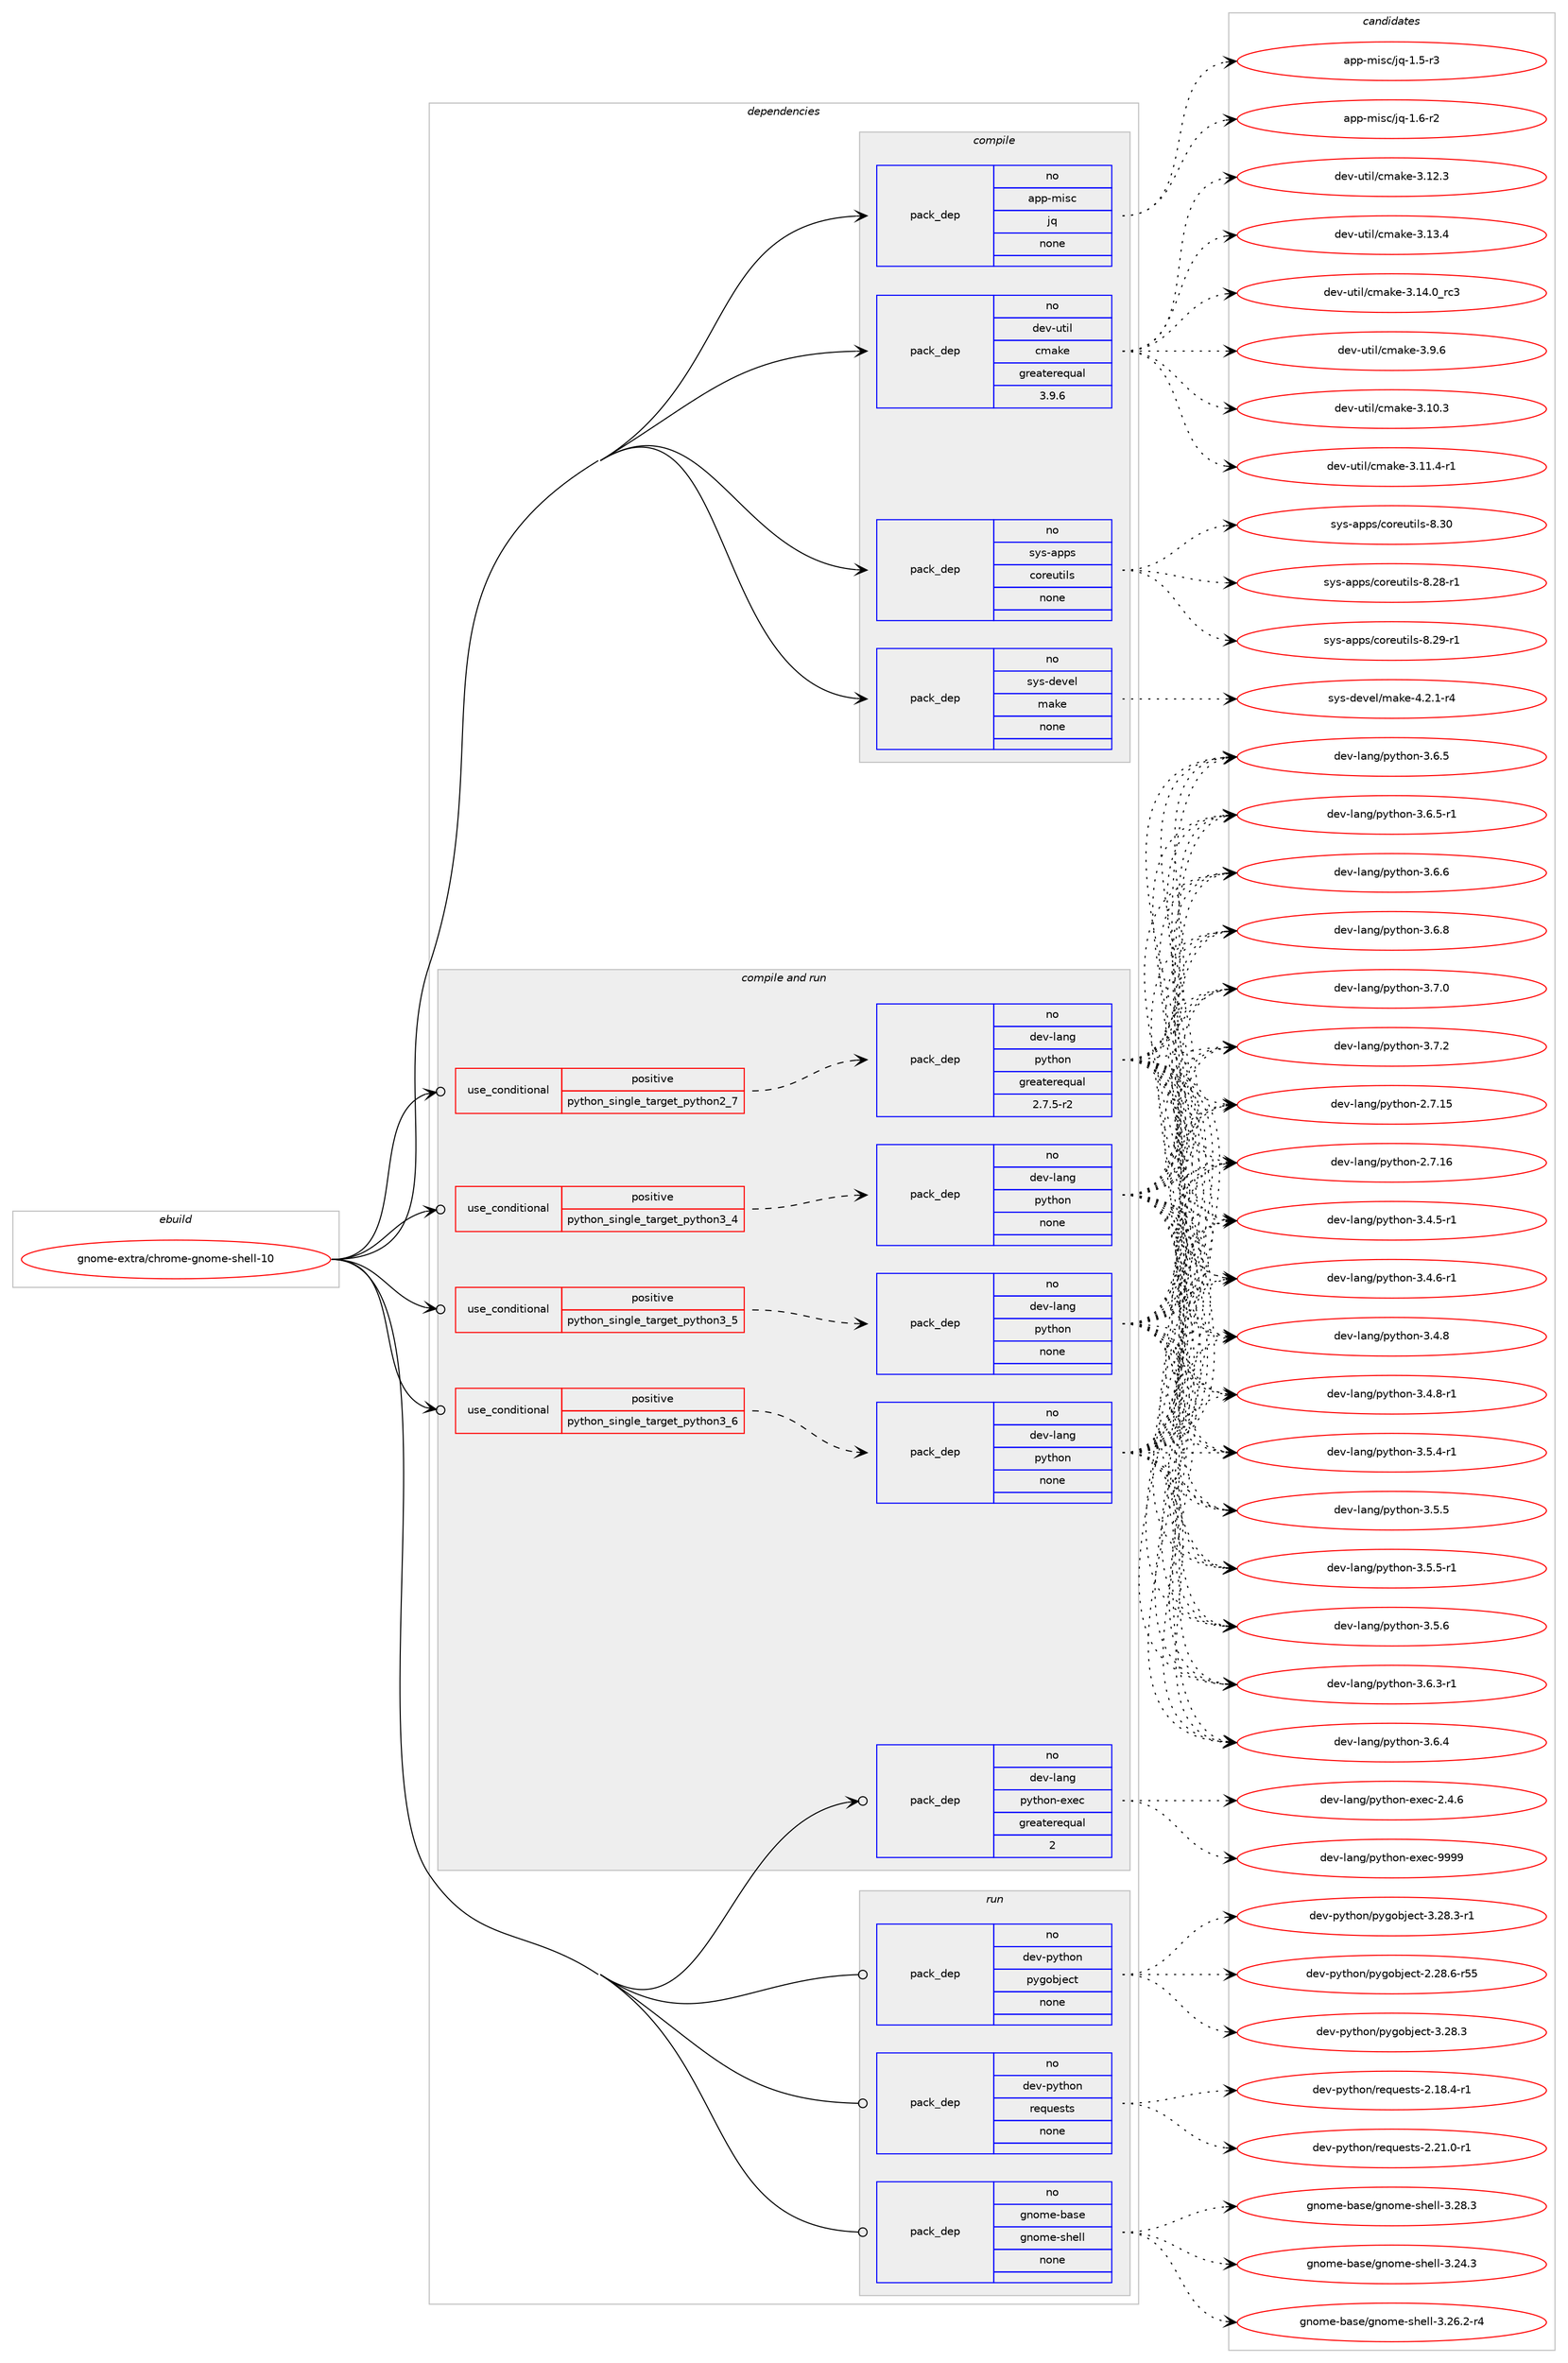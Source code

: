 digraph prolog {

# *************
# Graph options
# *************

newrank=true;
concentrate=true;
compound=true;
graph [rankdir=LR,fontname=Helvetica,fontsize=10,ranksep=1.5];#, ranksep=2.5, nodesep=0.2];
edge  [arrowhead=vee];
node  [fontname=Helvetica,fontsize=10];

# **********
# The ebuild
# **********

subgraph cluster_leftcol {
color=gray;
rank=same;
label=<<i>ebuild</i>>;
id [label="gnome-extra/chrome-gnome-shell-10", color=red, width=4, href="../gnome-extra/chrome-gnome-shell-10.svg"];
}

# ****************
# The dependencies
# ****************

subgraph cluster_midcol {
color=gray;
label=<<i>dependencies</i>>;
subgraph cluster_compile {
fillcolor="#eeeeee";
style=filled;
label=<<i>compile</i>>;
subgraph pack1113098 {
dependency1565004 [label=<<TABLE BORDER="0" CELLBORDER="1" CELLSPACING="0" CELLPADDING="4" WIDTH="220"><TR><TD ROWSPAN="6" CELLPADDING="30">pack_dep</TD></TR><TR><TD WIDTH="110">no</TD></TR><TR><TD>app-misc</TD></TR><TR><TD>jq</TD></TR><TR><TD>none</TD></TR><TR><TD></TD></TR></TABLE>>, shape=none, color=blue];
}
id:e -> dependency1565004:w [weight=20,style="solid",arrowhead="vee"];
subgraph pack1113099 {
dependency1565005 [label=<<TABLE BORDER="0" CELLBORDER="1" CELLSPACING="0" CELLPADDING="4" WIDTH="220"><TR><TD ROWSPAN="6" CELLPADDING="30">pack_dep</TD></TR><TR><TD WIDTH="110">no</TD></TR><TR><TD>dev-util</TD></TR><TR><TD>cmake</TD></TR><TR><TD>greaterequal</TD></TR><TR><TD>3.9.6</TD></TR></TABLE>>, shape=none, color=blue];
}
id:e -> dependency1565005:w [weight=20,style="solid",arrowhead="vee"];
subgraph pack1113100 {
dependency1565006 [label=<<TABLE BORDER="0" CELLBORDER="1" CELLSPACING="0" CELLPADDING="4" WIDTH="220"><TR><TD ROWSPAN="6" CELLPADDING="30">pack_dep</TD></TR><TR><TD WIDTH="110">no</TD></TR><TR><TD>sys-apps</TD></TR><TR><TD>coreutils</TD></TR><TR><TD>none</TD></TR><TR><TD></TD></TR></TABLE>>, shape=none, color=blue];
}
id:e -> dependency1565006:w [weight=20,style="solid",arrowhead="vee"];
subgraph pack1113101 {
dependency1565007 [label=<<TABLE BORDER="0" CELLBORDER="1" CELLSPACING="0" CELLPADDING="4" WIDTH="220"><TR><TD ROWSPAN="6" CELLPADDING="30">pack_dep</TD></TR><TR><TD WIDTH="110">no</TD></TR><TR><TD>sys-devel</TD></TR><TR><TD>make</TD></TR><TR><TD>none</TD></TR><TR><TD></TD></TR></TABLE>>, shape=none, color=blue];
}
id:e -> dependency1565007:w [weight=20,style="solid",arrowhead="vee"];
}
subgraph cluster_compileandrun {
fillcolor="#eeeeee";
style=filled;
label=<<i>compile and run</i>>;
subgraph cond427732 {
dependency1565008 [label=<<TABLE BORDER="0" CELLBORDER="1" CELLSPACING="0" CELLPADDING="4"><TR><TD ROWSPAN="3" CELLPADDING="10">use_conditional</TD></TR><TR><TD>positive</TD></TR><TR><TD>python_single_target_python2_7</TD></TR></TABLE>>, shape=none, color=red];
subgraph pack1113102 {
dependency1565009 [label=<<TABLE BORDER="0" CELLBORDER="1" CELLSPACING="0" CELLPADDING="4" WIDTH="220"><TR><TD ROWSPAN="6" CELLPADDING="30">pack_dep</TD></TR><TR><TD WIDTH="110">no</TD></TR><TR><TD>dev-lang</TD></TR><TR><TD>python</TD></TR><TR><TD>greaterequal</TD></TR><TR><TD>2.7.5-r2</TD></TR></TABLE>>, shape=none, color=blue];
}
dependency1565008:e -> dependency1565009:w [weight=20,style="dashed",arrowhead="vee"];
}
id:e -> dependency1565008:w [weight=20,style="solid",arrowhead="odotvee"];
subgraph cond427733 {
dependency1565010 [label=<<TABLE BORDER="0" CELLBORDER="1" CELLSPACING="0" CELLPADDING="4"><TR><TD ROWSPAN="3" CELLPADDING="10">use_conditional</TD></TR><TR><TD>positive</TD></TR><TR><TD>python_single_target_python3_4</TD></TR></TABLE>>, shape=none, color=red];
subgraph pack1113103 {
dependency1565011 [label=<<TABLE BORDER="0" CELLBORDER="1" CELLSPACING="0" CELLPADDING="4" WIDTH="220"><TR><TD ROWSPAN="6" CELLPADDING="30">pack_dep</TD></TR><TR><TD WIDTH="110">no</TD></TR><TR><TD>dev-lang</TD></TR><TR><TD>python</TD></TR><TR><TD>none</TD></TR><TR><TD></TD></TR></TABLE>>, shape=none, color=blue];
}
dependency1565010:e -> dependency1565011:w [weight=20,style="dashed",arrowhead="vee"];
}
id:e -> dependency1565010:w [weight=20,style="solid",arrowhead="odotvee"];
subgraph cond427734 {
dependency1565012 [label=<<TABLE BORDER="0" CELLBORDER="1" CELLSPACING="0" CELLPADDING="4"><TR><TD ROWSPAN="3" CELLPADDING="10">use_conditional</TD></TR><TR><TD>positive</TD></TR><TR><TD>python_single_target_python3_5</TD></TR></TABLE>>, shape=none, color=red];
subgraph pack1113104 {
dependency1565013 [label=<<TABLE BORDER="0" CELLBORDER="1" CELLSPACING="0" CELLPADDING="4" WIDTH="220"><TR><TD ROWSPAN="6" CELLPADDING="30">pack_dep</TD></TR><TR><TD WIDTH="110">no</TD></TR><TR><TD>dev-lang</TD></TR><TR><TD>python</TD></TR><TR><TD>none</TD></TR><TR><TD></TD></TR></TABLE>>, shape=none, color=blue];
}
dependency1565012:e -> dependency1565013:w [weight=20,style="dashed",arrowhead="vee"];
}
id:e -> dependency1565012:w [weight=20,style="solid",arrowhead="odotvee"];
subgraph cond427735 {
dependency1565014 [label=<<TABLE BORDER="0" CELLBORDER="1" CELLSPACING="0" CELLPADDING="4"><TR><TD ROWSPAN="3" CELLPADDING="10">use_conditional</TD></TR><TR><TD>positive</TD></TR><TR><TD>python_single_target_python3_6</TD></TR></TABLE>>, shape=none, color=red];
subgraph pack1113105 {
dependency1565015 [label=<<TABLE BORDER="0" CELLBORDER="1" CELLSPACING="0" CELLPADDING="4" WIDTH="220"><TR><TD ROWSPAN="6" CELLPADDING="30">pack_dep</TD></TR><TR><TD WIDTH="110">no</TD></TR><TR><TD>dev-lang</TD></TR><TR><TD>python</TD></TR><TR><TD>none</TD></TR><TR><TD></TD></TR></TABLE>>, shape=none, color=blue];
}
dependency1565014:e -> dependency1565015:w [weight=20,style="dashed",arrowhead="vee"];
}
id:e -> dependency1565014:w [weight=20,style="solid",arrowhead="odotvee"];
subgraph pack1113106 {
dependency1565016 [label=<<TABLE BORDER="0" CELLBORDER="1" CELLSPACING="0" CELLPADDING="4" WIDTH="220"><TR><TD ROWSPAN="6" CELLPADDING="30">pack_dep</TD></TR><TR><TD WIDTH="110">no</TD></TR><TR><TD>dev-lang</TD></TR><TR><TD>python-exec</TD></TR><TR><TD>greaterequal</TD></TR><TR><TD>2</TD></TR></TABLE>>, shape=none, color=blue];
}
id:e -> dependency1565016:w [weight=20,style="solid",arrowhead="odotvee"];
}
subgraph cluster_run {
fillcolor="#eeeeee";
style=filled;
label=<<i>run</i>>;
subgraph pack1113107 {
dependency1565017 [label=<<TABLE BORDER="0" CELLBORDER="1" CELLSPACING="0" CELLPADDING="4" WIDTH="220"><TR><TD ROWSPAN="6" CELLPADDING="30">pack_dep</TD></TR><TR><TD WIDTH="110">no</TD></TR><TR><TD>dev-python</TD></TR><TR><TD>pygobject</TD></TR><TR><TD>none</TD></TR><TR><TD></TD></TR></TABLE>>, shape=none, color=blue];
}
id:e -> dependency1565017:w [weight=20,style="solid",arrowhead="odot"];
subgraph pack1113108 {
dependency1565018 [label=<<TABLE BORDER="0" CELLBORDER="1" CELLSPACING="0" CELLPADDING="4" WIDTH="220"><TR><TD ROWSPAN="6" CELLPADDING="30">pack_dep</TD></TR><TR><TD WIDTH="110">no</TD></TR><TR><TD>dev-python</TD></TR><TR><TD>requests</TD></TR><TR><TD>none</TD></TR><TR><TD></TD></TR></TABLE>>, shape=none, color=blue];
}
id:e -> dependency1565018:w [weight=20,style="solid",arrowhead="odot"];
subgraph pack1113109 {
dependency1565019 [label=<<TABLE BORDER="0" CELLBORDER="1" CELLSPACING="0" CELLPADDING="4" WIDTH="220"><TR><TD ROWSPAN="6" CELLPADDING="30">pack_dep</TD></TR><TR><TD WIDTH="110">no</TD></TR><TR><TD>gnome-base</TD></TR><TR><TD>gnome-shell</TD></TR><TR><TD>none</TD></TR><TR><TD></TD></TR></TABLE>>, shape=none, color=blue];
}
id:e -> dependency1565019:w [weight=20,style="solid",arrowhead="odot"];
}
}

# **************
# The candidates
# **************

subgraph cluster_choices {
rank=same;
color=gray;
label=<<i>candidates</i>>;

subgraph choice1113098 {
color=black;
nodesep=1;
choice97112112451091051159947106113454946534511451 [label="app-misc/jq-1.5-r3", color=red, width=4,href="../app-misc/jq-1.5-r3.svg"];
choice97112112451091051159947106113454946544511450 [label="app-misc/jq-1.6-r2", color=red, width=4,href="../app-misc/jq-1.6-r2.svg"];
dependency1565004:e -> choice97112112451091051159947106113454946534511451:w [style=dotted,weight="100"];
dependency1565004:e -> choice97112112451091051159947106113454946544511450:w [style=dotted,weight="100"];
}
subgraph choice1113099 {
color=black;
nodesep=1;
choice1001011184511711610510847991099710710145514649484651 [label="dev-util/cmake-3.10.3", color=red, width=4,href="../dev-util/cmake-3.10.3.svg"];
choice10010111845117116105108479910997107101455146494946524511449 [label="dev-util/cmake-3.11.4-r1", color=red, width=4,href="../dev-util/cmake-3.11.4-r1.svg"];
choice1001011184511711610510847991099710710145514649504651 [label="dev-util/cmake-3.12.3", color=red, width=4,href="../dev-util/cmake-3.12.3.svg"];
choice1001011184511711610510847991099710710145514649514652 [label="dev-util/cmake-3.13.4", color=red, width=4,href="../dev-util/cmake-3.13.4.svg"];
choice1001011184511711610510847991099710710145514649524648951149951 [label="dev-util/cmake-3.14.0_rc3", color=red, width=4,href="../dev-util/cmake-3.14.0_rc3.svg"];
choice10010111845117116105108479910997107101455146574654 [label="dev-util/cmake-3.9.6", color=red, width=4,href="../dev-util/cmake-3.9.6.svg"];
dependency1565005:e -> choice1001011184511711610510847991099710710145514649484651:w [style=dotted,weight="100"];
dependency1565005:e -> choice10010111845117116105108479910997107101455146494946524511449:w [style=dotted,weight="100"];
dependency1565005:e -> choice1001011184511711610510847991099710710145514649504651:w [style=dotted,weight="100"];
dependency1565005:e -> choice1001011184511711610510847991099710710145514649514652:w [style=dotted,weight="100"];
dependency1565005:e -> choice1001011184511711610510847991099710710145514649524648951149951:w [style=dotted,weight="100"];
dependency1565005:e -> choice10010111845117116105108479910997107101455146574654:w [style=dotted,weight="100"];
}
subgraph choice1113100 {
color=black;
nodesep=1;
choice1151211154597112112115479911111410111711610510811545564650564511449 [label="sys-apps/coreutils-8.28-r1", color=red, width=4,href="../sys-apps/coreutils-8.28-r1.svg"];
choice1151211154597112112115479911111410111711610510811545564650574511449 [label="sys-apps/coreutils-8.29-r1", color=red, width=4,href="../sys-apps/coreutils-8.29-r1.svg"];
choice115121115459711211211547991111141011171161051081154556465148 [label="sys-apps/coreutils-8.30", color=red, width=4,href="../sys-apps/coreutils-8.30.svg"];
dependency1565006:e -> choice1151211154597112112115479911111410111711610510811545564650564511449:w [style=dotted,weight="100"];
dependency1565006:e -> choice1151211154597112112115479911111410111711610510811545564650574511449:w [style=dotted,weight="100"];
dependency1565006:e -> choice115121115459711211211547991111141011171161051081154556465148:w [style=dotted,weight="100"];
}
subgraph choice1113101 {
color=black;
nodesep=1;
choice1151211154510010111810110847109971071014552465046494511452 [label="sys-devel/make-4.2.1-r4", color=red, width=4,href="../sys-devel/make-4.2.1-r4.svg"];
dependency1565007:e -> choice1151211154510010111810110847109971071014552465046494511452:w [style=dotted,weight="100"];
}
subgraph choice1113102 {
color=black;
nodesep=1;
choice10010111845108971101034711212111610411111045504655464953 [label="dev-lang/python-2.7.15", color=red, width=4,href="../dev-lang/python-2.7.15.svg"];
choice10010111845108971101034711212111610411111045504655464954 [label="dev-lang/python-2.7.16", color=red, width=4,href="../dev-lang/python-2.7.16.svg"];
choice1001011184510897110103471121211161041111104551465246534511449 [label="dev-lang/python-3.4.5-r1", color=red, width=4,href="../dev-lang/python-3.4.5-r1.svg"];
choice1001011184510897110103471121211161041111104551465246544511449 [label="dev-lang/python-3.4.6-r1", color=red, width=4,href="../dev-lang/python-3.4.6-r1.svg"];
choice100101118451089711010347112121116104111110455146524656 [label="dev-lang/python-3.4.8", color=red, width=4,href="../dev-lang/python-3.4.8.svg"];
choice1001011184510897110103471121211161041111104551465246564511449 [label="dev-lang/python-3.4.8-r1", color=red, width=4,href="../dev-lang/python-3.4.8-r1.svg"];
choice1001011184510897110103471121211161041111104551465346524511449 [label="dev-lang/python-3.5.4-r1", color=red, width=4,href="../dev-lang/python-3.5.4-r1.svg"];
choice100101118451089711010347112121116104111110455146534653 [label="dev-lang/python-3.5.5", color=red, width=4,href="../dev-lang/python-3.5.5.svg"];
choice1001011184510897110103471121211161041111104551465346534511449 [label="dev-lang/python-3.5.5-r1", color=red, width=4,href="../dev-lang/python-3.5.5-r1.svg"];
choice100101118451089711010347112121116104111110455146534654 [label="dev-lang/python-3.5.6", color=red, width=4,href="../dev-lang/python-3.5.6.svg"];
choice1001011184510897110103471121211161041111104551465446514511449 [label="dev-lang/python-3.6.3-r1", color=red, width=4,href="../dev-lang/python-3.6.3-r1.svg"];
choice100101118451089711010347112121116104111110455146544652 [label="dev-lang/python-3.6.4", color=red, width=4,href="../dev-lang/python-3.6.4.svg"];
choice100101118451089711010347112121116104111110455146544653 [label="dev-lang/python-3.6.5", color=red, width=4,href="../dev-lang/python-3.6.5.svg"];
choice1001011184510897110103471121211161041111104551465446534511449 [label="dev-lang/python-3.6.5-r1", color=red, width=4,href="../dev-lang/python-3.6.5-r1.svg"];
choice100101118451089711010347112121116104111110455146544654 [label="dev-lang/python-3.6.6", color=red, width=4,href="../dev-lang/python-3.6.6.svg"];
choice100101118451089711010347112121116104111110455146544656 [label="dev-lang/python-3.6.8", color=red, width=4,href="../dev-lang/python-3.6.8.svg"];
choice100101118451089711010347112121116104111110455146554648 [label="dev-lang/python-3.7.0", color=red, width=4,href="../dev-lang/python-3.7.0.svg"];
choice100101118451089711010347112121116104111110455146554650 [label="dev-lang/python-3.7.2", color=red, width=4,href="../dev-lang/python-3.7.2.svg"];
dependency1565009:e -> choice10010111845108971101034711212111610411111045504655464953:w [style=dotted,weight="100"];
dependency1565009:e -> choice10010111845108971101034711212111610411111045504655464954:w [style=dotted,weight="100"];
dependency1565009:e -> choice1001011184510897110103471121211161041111104551465246534511449:w [style=dotted,weight="100"];
dependency1565009:e -> choice1001011184510897110103471121211161041111104551465246544511449:w [style=dotted,weight="100"];
dependency1565009:e -> choice100101118451089711010347112121116104111110455146524656:w [style=dotted,weight="100"];
dependency1565009:e -> choice1001011184510897110103471121211161041111104551465246564511449:w [style=dotted,weight="100"];
dependency1565009:e -> choice1001011184510897110103471121211161041111104551465346524511449:w [style=dotted,weight="100"];
dependency1565009:e -> choice100101118451089711010347112121116104111110455146534653:w [style=dotted,weight="100"];
dependency1565009:e -> choice1001011184510897110103471121211161041111104551465346534511449:w [style=dotted,weight="100"];
dependency1565009:e -> choice100101118451089711010347112121116104111110455146534654:w [style=dotted,weight="100"];
dependency1565009:e -> choice1001011184510897110103471121211161041111104551465446514511449:w [style=dotted,weight="100"];
dependency1565009:e -> choice100101118451089711010347112121116104111110455146544652:w [style=dotted,weight="100"];
dependency1565009:e -> choice100101118451089711010347112121116104111110455146544653:w [style=dotted,weight="100"];
dependency1565009:e -> choice1001011184510897110103471121211161041111104551465446534511449:w [style=dotted,weight="100"];
dependency1565009:e -> choice100101118451089711010347112121116104111110455146544654:w [style=dotted,weight="100"];
dependency1565009:e -> choice100101118451089711010347112121116104111110455146544656:w [style=dotted,weight="100"];
dependency1565009:e -> choice100101118451089711010347112121116104111110455146554648:w [style=dotted,weight="100"];
dependency1565009:e -> choice100101118451089711010347112121116104111110455146554650:w [style=dotted,weight="100"];
}
subgraph choice1113103 {
color=black;
nodesep=1;
choice10010111845108971101034711212111610411111045504655464953 [label="dev-lang/python-2.7.15", color=red, width=4,href="../dev-lang/python-2.7.15.svg"];
choice10010111845108971101034711212111610411111045504655464954 [label="dev-lang/python-2.7.16", color=red, width=4,href="../dev-lang/python-2.7.16.svg"];
choice1001011184510897110103471121211161041111104551465246534511449 [label="dev-lang/python-3.4.5-r1", color=red, width=4,href="../dev-lang/python-3.4.5-r1.svg"];
choice1001011184510897110103471121211161041111104551465246544511449 [label="dev-lang/python-3.4.6-r1", color=red, width=4,href="../dev-lang/python-3.4.6-r1.svg"];
choice100101118451089711010347112121116104111110455146524656 [label="dev-lang/python-3.4.8", color=red, width=4,href="../dev-lang/python-3.4.8.svg"];
choice1001011184510897110103471121211161041111104551465246564511449 [label="dev-lang/python-3.4.8-r1", color=red, width=4,href="../dev-lang/python-3.4.8-r1.svg"];
choice1001011184510897110103471121211161041111104551465346524511449 [label="dev-lang/python-3.5.4-r1", color=red, width=4,href="../dev-lang/python-3.5.4-r1.svg"];
choice100101118451089711010347112121116104111110455146534653 [label="dev-lang/python-3.5.5", color=red, width=4,href="../dev-lang/python-3.5.5.svg"];
choice1001011184510897110103471121211161041111104551465346534511449 [label="dev-lang/python-3.5.5-r1", color=red, width=4,href="../dev-lang/python-3.5.5-r1.svg"];
choice100101118451089711010347112121116104111110455146534654 [label="dev-lang/python-3.5.6", color=red, width=4,href="../dev-lang/python-3.5.6.svg"];
choice1001011184510897110103471121211161041111104551465446514511449 [label="dev-lang/python-3.6.3-r1", color=red, width=4,href="../dev-lang/python-3.6.3-r1.svg"];
choice100101118451089711010347112121116104111110455146544652 [label="dev-lang/python-3.6.4", color=red, width=4,href="../dev-lang/python-3.6.4.svg"];
choice100101118451089711010347112121116104111110455146544653 [label="dev-lang/python-3.6.5", color=red, width=4,href="../dev-lang/python-3.6.5.svg"];
choice1001011184510897110103471121211161041111104551465446534511449 [label="dev-lang/python-3.6.5-r1", color=red, width=4,href="../dev-lang/python-3.6.5-r1.svg"];
choice100101118451089711010347112121116104111110455146544654 [label="dev-lang/python-3.6.6", color=red, width=4,href="../dev-lang/python-3.6.6.svg"];
choice100101118451089711010347112121116104111110455146544656 [label="dev-lang/python-3.6.8", color=red, width=4,href="../dev-lang/python-3.6.8.svg"];
choice100101118451089711010347112121116104111110455146554648 [label="dev-lang/python-3.7.0", color=red, width=4,href="../dev-lang/python-3.7.0.svg"];
choice100101118451089711010347112121116104111110455146554650 [label="dev-lang/python-3.7.2", color=red, width=4,href="../dev-lang/python-3.7.2.svg"];
dependency1565011:e -> choice10010111845108971101034711212111610411111045504655464953:w [style=dotted,weight="100"];
dependency1565011:e -> choice10010111845108971101034711212111610411111045504655464954:w [style=dotted,weight="100"];
dependency1565011:e -> choice1001011184510897110103471121211161041111104551465246534511449:w [style=dotted,weight="100"];
dependency1565011:e -> choice1001011184510897110103471121211161041111104551465246544511449:w [style=dotted,weight="100"];
dependency1565011:e -> choice100101118451089711010347112121116104111110455146524656:w [style=dotted,weight="100"];
dependency1565011:e -> choice1001011184510897110103471121211161041111104551465246564511449:w [style=dotted,weight="100"];
dependency1565011:e -> choice1001011184510897110103471121211161041111104551465346524511449:w [style=dotted,weight="100"];
dependency1565011:e -> choice100101118451089711010347112121116104111110455146534653:w [style=dotted,weight="100"];
dependency1565011:e -> choice1001011184510897110103471121211161041111104551465346534511449:w [style=dotted,weight="100"];
dependency1565011:e -> choice100101118451089711010347112121116104111110455146534654:w [style=dotted,weight="100"];
dependency1565011:e -> choice1001011184510897110103471121211161041111104551465446514511449:w [style=dotted,weight="100"];
dependency1565011:e -> choice100101118451089711010347112121116104111110455146544652:w [style=dotted,weight="100"];
dependency1565011:e -> choice100101118451089711010347112121116104111110455146544653:w [style=dotted,weight="100"];
dependency1565011:e -> choice1001011184510897110103471121211161041111104551465446534511449:w [style=dotted,weight="100"];
dependency1565011:e -> choice100101118451089711010347112121116104111110455146544654:w [style=dotted,weight="100"];
dependency1565011:e -> choice100101118451089711010347112121116104111110455146544656:w [style=dotted,weight="100"];
dependency1565011:e -> choice100101118451089711010347112121116104111110455146554648:w [style=dotted,weight="100"];
dependency1565011:e -> choice100101118451089711010347112121116104111110455146554650:w [style=dotted,weight="100"];
}
subgraph choice1113104 {
color=black;
nodesep=1;
choice10010111845108971101034711212111610411111045504655464953 [label="dev-lang/python-2.7.15", color=red, width=4,href="../dev-lang/python-2.7.15.svg"];
choice10010111845108971101034711212111610411111045504655464954 [label="dev-lang/python-2.7.16", color=red, width=4,href="../dev-lang/python-2.7.16.svg"];
choice1001011184510897110103471121211161041111104551465246534511449 [label="dev-lang/python-3.4.5-r1", color=red, width=4,href="../dev-lang/python-3.4.5-r1.svg"];
choice1001011184510897110103471121211161041111104551465246544511449 [label="dev-lang/python-3.4.6-r1", color=red, width=4,href="../dev-lang/python-3.4.6-r1.svg"];
choice100101118451089711010347112121116104111110455146524656 [label="dev-lang/python-3.4.8", color=red, width=4,href="../dev-lang/python-3.4.8.svg"];
choice1001011184510897110103471121211161041111104551465246564511449 [label="dev-lang/python-3.4.8-r1", color=red, width=4,href="../dev-lang/python-3.4.8-r1.svg"];
choice1001011184510897110103471121211161041111104551465346524511449 [label="dev-lang/python-3.5.4-r1", color=red, width=4,href="../dev-lang/python-3.5.4-r1.svg"];
choice100101118451089711010347112121116104111110455146534653 [label="dev-lang/python-3.5.5", color=red, width=4,href="../dev-lang/python-3.5.5.svg"];
choice1001011184510897110103471121211161041111104551465346534511449 [label="dev-lang/python-3.5.5-r1", color=red, width=4,href="../dev-lang/python-3.5.5-r1.svg"];
choice100101118451089711010347112121116104111110455146534654 [label="dev-lang/python-3.5.6", color=red, width=4,href="../dev-lang/python-3.5.6.svg"];
choice1001011184510897110103471121211161041111104551465446514511449 [label="dev-lang/python-3.6.3-r1", color=red, width=4,href="../dev-lang/python-3.6.3-r1.svg"];
choice100101118451089711010347112121116104111110455146544652 [label="dev-lang/python-3.6.4", color=red, width=4,href="../dev-lang/python-3.6.4.svg"];
choice100101118451089711010347112121116104111110455146544653 [label="dev-lang/python-3.6.5", color=red, width=4,href="../dev-lang/python-3.6.5.svg"];
choice1001011184510897110103471121211161041111104551465446534511449 [label="dev-lang/python-3.6.5-r1", color=red, width=4,href="../dev-lang/python-3.6.5-r1.svg"];
choice100101118451089711010347112121116104111110455146544654 [label="dev-lang/python-3.6.6", color=red, width=4,href="../dev-lang/python-3.6.6.svg"];
choice100101118451089711010347112121116104111110455146544656 [label="dev-lang/python-3.6.8", color=red, width=4,href="../dev-lang/python-3.6.8.svg"];
choice100101118451089711010347112121116104111110455146554648 [label="dev-lang/python-3.7.0", color=red, width=4,href="../dev-lang/python-3.7.0.svg"];
choice100101118451089711010347112121116104111110455146554650 [label="dev-lang/python-3.7.2", color=red, width=4,href="../dev-lang/python-3.7.2.svg"];
dependency1565013:e -> choice10010111845108971101034711212111610411111045504655464953:w [style=dotted,weight="100"];
dependency1565013:e -> choice10010111845108971101034711212111610411111045504655464954:w [style=dotted,weight="100"];
dependency1565013:e -> choice1001011184510897110103471121211161041111104551465246534511449:w [style=dotted,weight="100"];
dependency1565013:e -> choice1001011184510897110103471121211161041111104551465246544511449:w [style=dotted,weight="100"];
dependency1565013:e -> choice100101118451089711010347112121116104111110455146524656:w [style=dotted,weight="100"];
dependency1565013:e -> choice1001011184510897110103471121211161041111104551465246564511449:w [style=dotted,weight="100"];
dependency1565013:e -> choice1001011184510897110103471121211161041111104551465346524511449:w [style=dotted,weight="100"];
dependency1565013:e -> choice100101118451089711010347112121116104111110455146534653:w [style=dotted,weight="100"];
dependency1565013:e -> choice1001011184510897110103471121211161041111104551465346534511449:w [style=dotted,weight="100"];
dependency1565013:e -> choice100101118451089711010347112121116104111110455146534654:w [style=dotted,weight="100"];
dependency1565013:e -> choice1001011184510897110103471121211161041111104551465446514511449:w [style=dotted,weight="100"];
dependency1565013:e -> choice100101118451089711010347112121116104111110455146544652:w [style=dotted,weight="100"];
dependency1565013:e -> choice100101118451089711010347112121116104111110455146544653:w [style=dotted,weight="100"];
dependency1565013:e -> choice1001011184510897110103471121211161041111104551465446534511449:w [style=dotted,weight="100"];
dependency1565013:e -> choice100101118451089711010347112121116104111110455146544654:w [style=dotted,weight="100"];
dependency1565013:e -> choice100101118451089711010347112121116104111110455146544656:w [style=dotted,weight="100"];
dependency1565013:e -> choice100101118451089711010347112121116104111110455146554648:w [style=dotted,weight="100"];
dependency1565013:e -> choice100101118451089711010347112121116104111110455146554650:w [style=dotted,weight="100"];
}
subgraph choice1113105 {
color=black;
nodesep=1;
choice10010111845108971101034711212111610411111045504655464953 [label="dev-lang/python-2.7.15", color=red, width=4,href="../dev-lang/python-2.7.15.svg"];
choice10010111845108971101034711212111610411111045504655464954 [label="dev-lang/python-2.7.16", color=red, width=4,href="../dev-lang/python-2.7.16.svg"];
choice1001011184510897110103471121211161041111104551465246534511449 [label="dev-lang/python-3.4.5-r1", color=red, width=4,href="../dev-lang/python-3.4.5-r1.svg"];
choice1001011184510897110103471121211161041111104551465246544511449 [label="dev-lang/python-3.4.6-r1", color=red, width=4,href="../dev-lang/python-3.4.6-r1.svg"];
choice100101118451089711010347112121116104111110455146524656 [label="dev-lang/python-3.4.8", color=red, width=4,href="../dev-lang/python-3.4.8.svg"];
choice1001011184510897110103471121211161041111104551465246564511449 [label="dev-lang/python-3.4.8-r1", color=red, width=4,href="../dev-lang/python-3.4.8-r1.svg"];
choice1001011184510897110103471121211161041111104551465346524511449 [label="dev-lang/python-3.5.4-r1", color=red, width=4,href="../dev-lang/python-3.5.4-r1.svg"];
choice100101118451089711010347112121116104111110455146534653 [label="dev-lang/python-3.5.5", color=red, width=4,href="../dev-lang/python-3.5.5.svg"];
choice1001011184510897110103471121211161041111104551465346534511449 [label="dev-lang/python-3.5.5-r1", color=red, width=4,href="../dev-lang/python-3.5.5-r1.svg"];
choice100101118451089711010347112121116104111110455146534654 [label="dev-lang/python-3.5.6", color=red, width=4,href="../dev-lang/python-3.5.6.svg"];
choice1001011184510897110103471121211161041111104551465446514511449 [label="dev-lang/python-3.6.3-r1", color=red, width=4,href="../dev-lang/python-3.6.3-r1.svg"];
choice100101118451089711010347112121116104111110455146544652 [label="dev-lang/python-3.6.4", color=red, width=4,href="../dev-lang/python-3.6.4.svg"];
choice100101118451089711010347112121116104111110455146544653 [label="dev-lang/python-3.6.5", color=red, width=4,href="../dev-lang/python-3.6.5.svg"];
choice1001011184510897110103471121211161041111104551465446534511449 [label="dev-lang/python-3.6.5-r1", color=red, width=4,href="../dev-lang/python-3.6.5-r1.svg"];
choice100101118451089711010347112121116104111110455146544654 [label="dev-lang/python-3.6.6", color=red, width=4,href="../dev-lang/python-3.6.6.svg"];
choice100101118451089711010347112121116104111110455146544656 [label="dev-lang/python-3.6.8", color=red, width=4,href="../dev-lang/python-3.6.8.svg"];
choice100101118451089711010347112121116104111110455146554648 [label="dev-lang/python-3.7.0", color=red, width=4,href="../dev-lang/python-3.7.0.svg"];
choice100101118451089711010347112121116104111110455146554650 [label="dev-lang/python-3.7.2", color=red, width=4,href="../dev-lang/python-3.7.2.svg"];
dependency1565015:e -> choice10010111845108971101034711212111610411111045504655464953:w [style=dotted,weight="100"];
dependency1565015:e -> choice10010111845108971101034711212111610411111045504655464954:w [style=dotted,weight="100"];
dependency1565015:e -> choice1001011184510897110103471121211161041111104551465246534511449:w [style=dotted,weight="100"];
dependency1565015:e -> choice1001011184510897110103471121211161041111104551465246544511449:w [style=dotted,weight="100"];
dependency1565015:e -> choice100101118451089711010347112121116104111110455146524656:w [style=dotted,weight="100"];
dependency1565015:e -> choice1001011184510897110103471121211161041111104551465246564511449:w [style=dotted,weight="100"];
dependency1565015:e -> choice1001011184510897110103471121211161041111104551465346524511449:w [style=dotted,weight="100"];
dependency1565015:e -> choice100101118451089711010347112121116104111110455146534653:w [style=dotted,weight="100"];
dependency1565015:e -> choice1001011184510897110103471121211161041111104551465346534511449:w [style=dotted,weight="100"];
dependency1565015:e -> choice100101118451089711010347112121116104111110455146534654:w [style=dotted,weight="100"];
dependency1565015:e -> choice1001011184510897110103471121211161041111104551465446514511449:w [style=dotted,weight="100"];
dependency1565015:e -> choice100101118451089711010347112121116104111110455146544652:w [style=dotted,weight="100"];
dependency1565015:e -> choice100101118451089711010347112121116104111110455146544653:w [style=dotted,weight="100"];
dependency1565015:e -> choice1001011184510897110103471121211161041111104551465446534511449:w [style=dotted,weight="100"];
dependency1565015:e -> choice100101118451089711010347112121116104111110455146544654:w [style=dotted,weight="100"];
dependency1565015:e -> choice100101118451089711010347112121116104111110455146544656:w [style=dotted,weight="100"];
dependency1565015:e -> choice100101118451089711010347112121116104111110455146554648:w [style=dotted,weight="100"];
dependency1565015:e -> choice100101118451089711010347112121116104111110455146554650:w [style=dotted,weight="100"];
}
subgraph choice1113106 {
color=black;
nodesep=1;
choice1001011184510897110103471121211161041111104510112010199455046524654 [label="dev-lang/python-exec-2.4.6", color=red, width=4,href="../dev-lang/python-exec-2.4.6.svg"];
choice10010111845108971101034711212111610411111045101120101994557575757 [label="dev-lang/python-exec-9999", color=red, width=4,href="../dev-lang/python-exec-9999.svg"];
dependency1565016:e -> choice1001011184510897110103471121211161041111104510112010199455046524654:w [style=dotted,weight="100"];
dependency1565016:e -> choice10010111845108971101034711212111610411111045101120101994557575757:w [style=dotted,weight="100"];
}
subgraph choice1113107 {
color=black;
nodesep=1;
choice1001011184511212111610411111047112121103111981061019911645504650564654451145353 [label="dev-python/pygobject-2.28.6-r55", color=red, width=4,href="../dev-python/pygobject-2.28.6-r55.svg"];
choice1001011184511212111610411111047112121103111981061019911645514650564651 [label="dev-python/pygobject-3.28.3", color=red, width=4,href="../dev-python/pygobject-3.28.3.svg"];
choice10010111845112121116104111110471121211031119810610199116455146505646514511449 [label="dev-python/pygobject-3.28.3-r1", color=red, width=4,href="../dev-python/pygobject-3.28.3-r1.svg"];
dependency1565017:e -> choice1001011184511212111610411111047112121103111981061019911645504650564654451145353:w [style=dotted,weight="100"];
dependency1565017:e -> choice1001011184511212111610411111047112121103111981061019911645514650564651:w [style=dotted,weight="100"];
dependency1565017:e -> choice10010111845112121116104111110471121211031119810610199116455146505646514511449:w [style=dotted,weight="100"];
}
subgraph choice1113108 {
color=black;
nodesep=1;
choice1001011184511212111610411111047114101113117101115116115455046495646524511449 [label="dev-python/requests-2.18.4-r1", color=red, width=4,href="../dev-python/requests-2.18.4-r1.svg"];
choice1001011184511212111610411111047114101113117101115116115455046504946484511449 [label="dev-python/requests-2.21.0-r1", color=red, width=4,href="../dev-python/requests-2.21.0-r1.svg"];
dependency1565018:e -> choice1001011184511212111610411111047114101113117101115116115455046495646524511449:w [style=dotted,weight="100"];
dependency1565018:e -> choice1001011184511212111610411111047114101113117101115116115455046504946484511449:w [style=dotted,weight="100"];
}
subgraph choice1113109 {
color=black;
nodesep=1;
choice103110111109101459897115101471031101111091014511510410110810845514650524651 [label="gnome-base/gnome-shell-3.24.3", color=red, width=4,href="../gnome-base/gnome-shell-3.24.3.svg"];
choice1031101111091014598971151014710311011110910145115104101108108455146505446504511452 [label="gnome-base/gnome-shell-3.26.2-r4", color=red, width=4,href="../gnome-base/gnome-shell-3.26.2-r4.svg"];
choice103110111109101459897115101471031101111091014511510410110810845514650564651 [label="gnome-base/gnome-shell-3.28.3", color=red, width=4,href="../gnome-base/gnome-shell-3.28.3.svg"];
dependency1565019:e -> choice103110111109101459897115101471031101111091014511510410110810845514650524651:w [style=dotted,weight="100"];
dependency1565019:e -> choice1031101111091014598971151014710311011110910145115104101108108455146505446504511452:w [style=dotted,weight="100"];
dependency1565019:e -> choice103110111109101459897115101471031101111091014511510410110810845514650564651:w [style=dotted,weight="100"];
}
}

}
